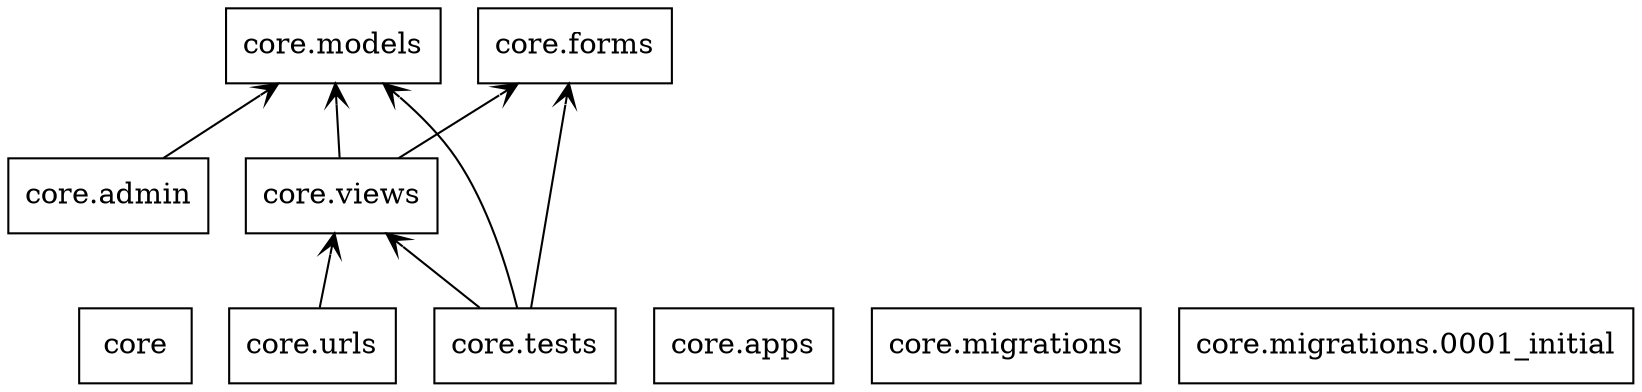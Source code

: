 digraph "packages" {
charset="utf-8"
rankdir=BT
"0" [label="core", shape="box"];
"1" [label="core.admin", shape="box"];
"2" [label="core.apps", shape="box"];
"3" [label="core.forms", shape="box"];
"4" [label="core.migrations", shape="box"];
"5" [label="core.migrations.0001_initial", shape="box"];
"6" [label="core.models", shape="box"];
"7" [label="core.tests", shape="box"];
"8" [label="core.urls", shape="box"];
"9" [label="core.views", shape="box"];
"1" -> "6" [arrowhead="open", arrowtail="none"];
"7" -> "3" [arrowhead="open", arrowtail="none"];
"7" -> "6" [arrowhead="open", arrowtail="none"];
"7" -> "9" [arrowhead="open", arrowtail="none"];
"8" -> "9" [arrowhead="open", arrowtail="none"];
"9" -> "3" [arrowhead="open", arrowtail="none"];
"9" -> "6" [arrowhead="open", arrowtail="none"];
}
